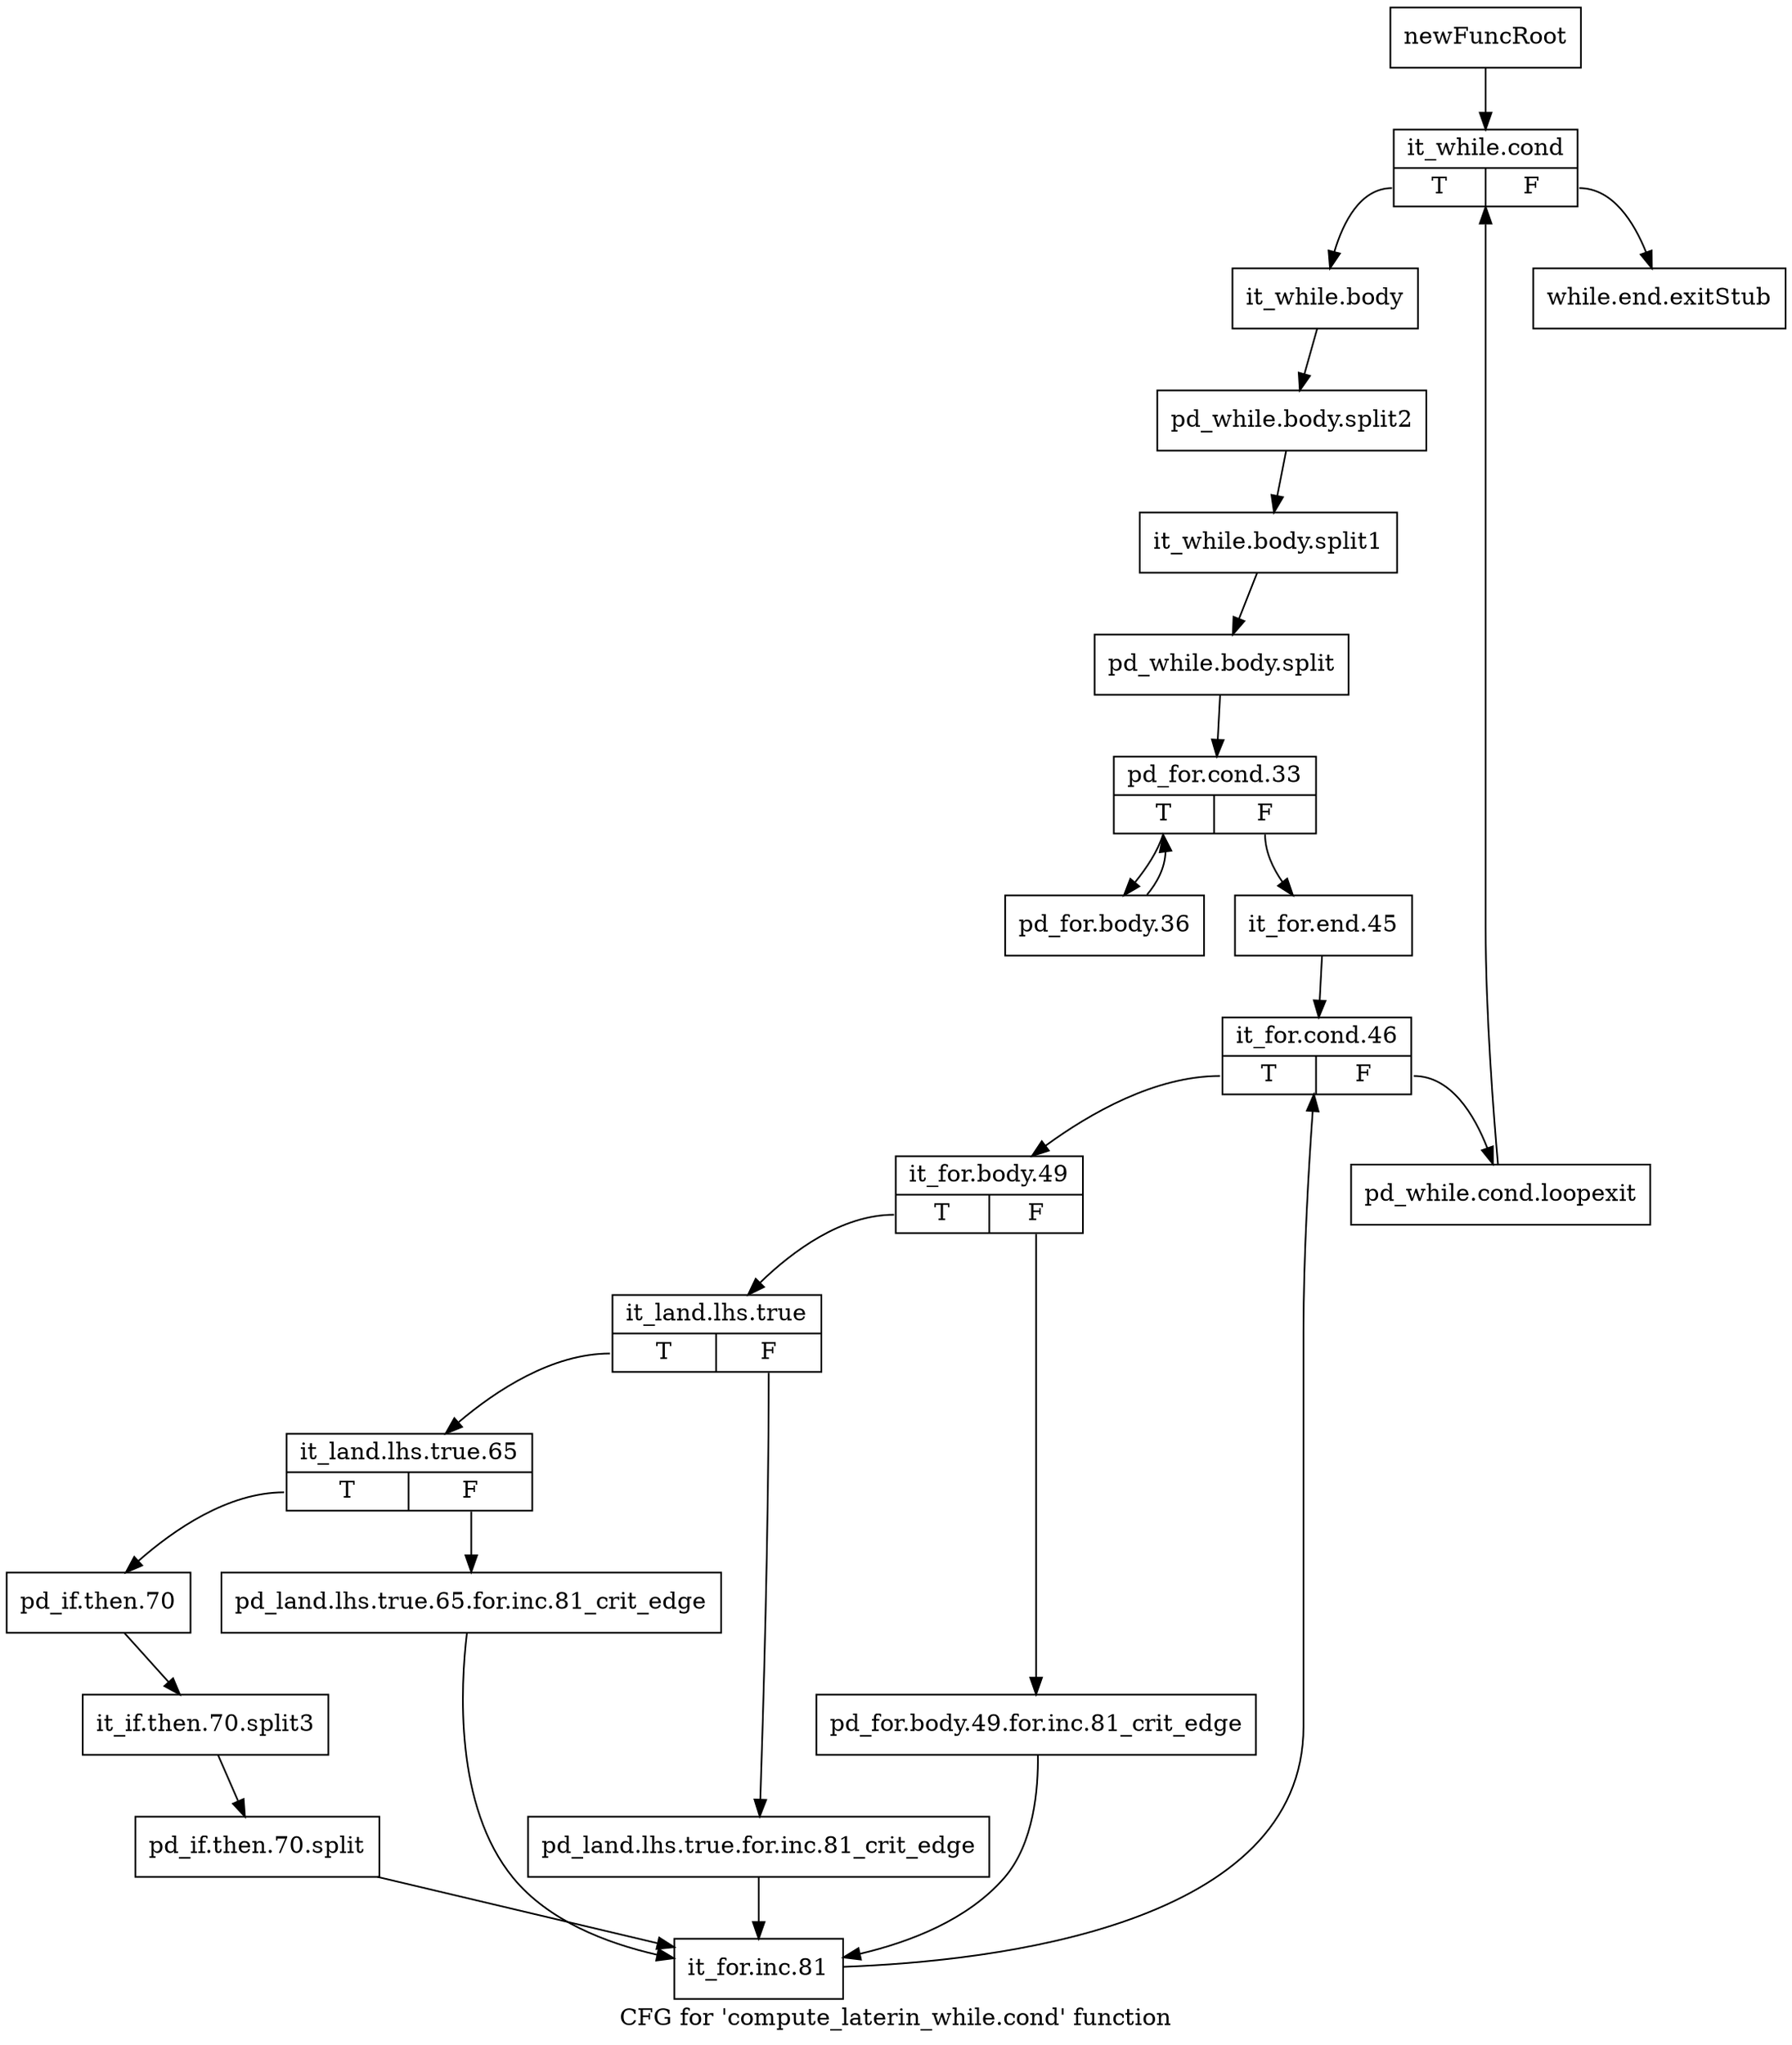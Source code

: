 digraph "CFG for 'compute_laterin_while.cond' function" {
	label="CFG for 'compute_laterin_while.cond' function";

	Node0xb3dfab0 [shape=record,label="{newFuncRoot}"];
	Node0xb3dfab0 -> Node0xb3dfb50;
	Node0xb3dfb00 [shape=record,label="{while.end.exitStub}"];
	Node0xb3dfb50 [shape=record,label="{it_while.cond|{<s0>T|<s1>F}}"];
	Node0xb3dfb50:s0 -> Node0xb3dfba0;
	Node0xb3dfb50:s1 -> Node0xb3dfb00;
	Node0xb3dfba0 [shape=record,label="{it_while.body}"];
	Node0xb3dfba0 -> Node0xf74c2f0;
	Node0xf74c2f0 [shape=record,label="{pd_while.body.split2}"];
	Node0xf74c2f0 -> Node0xf74c470;
	Node0xf74c470 [shape=record,label="{it_while.body.split1}"];
	Node0xf74c470 -> Node0xf74d790;
	Node0xf74d790 [shape=record,label="{pd_while.body.split}"];
	Node0xf74d790 -> Node0xb3dfbf0;
	Node0xb3dfbf0 [shape=record,label="{pd_for.cond.33|{<s0>T|<s1>F}}"];
	Node0xb3dfbf0:s0 -> Node0xb3dffb0;
	Node0xb3dfbf0:s1 -> Node0xb3dfc40;
	Node0xb3dfc40 [shape=record,label="{it_for.end.45}"];
	Node0xb3dfc40 -> Node0xb3dfc90;
	Node0xb3dfc90 [shape=record,label="{it_for.cond.46|{<s0>T|<s1>F}}"];
	Node0xb3dfc90:s0 -> Node0xb3dfd30;
	Node0xb3dfc90:s1 -> Node0xb3dfce0;
	Node0xb3dfce0 [shape=record,label="{pd_while.cond.loopexit}"];
	Node0xb3dfce0 -> Node0xb3dfb50;
	Node0xb3dfd30 [shape=record,label="{it_for.body.49|{<s0>T|<s1>F}}"];
	Node0xb3dfd30:s0 -> Node0xb3dfdd0;
	Node0xb3dfd30:s1 -> Node0xb3dfd80;
	Node0xb3dfd80 [shape=record,label="{pd_for.body.49.for.inc.81_crit_edge}"];
	Node0xb3dfd80 -> Node0xb3dff60;
	Node0xb3dfdd0 [shape=record,label="{it_land.lhs.true|{<s0>T|<s1>F}}"];
	Node0xb3dfdd0:s0 -> Node0xb3dfe70;
	Node0xb3dfdd0:s1 -> Node0xb3dfe20;
	Node0xb3dfe20 [shape=record,label="{pd_land.lhs.true.for.inc.81_crit_edge}"];
	Node0xb3dfe20 -> Node0xb3dff60;
	Node0xb3dfe70 [shape=record,label="{it_land.lhs.true.65|{<s0>T|<s1>F}}"];
	Node0xb3dfe70:s0 -> Node0xb3dff10;
	Node0xb3dfe70:s1 -> Node0xb3dfec0;
	Node0xb3dfec0 [shape=record,label="{pd_land.lhs.true.65.for.inc.81_crit_edge}"];
	Node0xb3dfec0 -> Node0xb3dff60;
	Node0xb3dff10 [shape=record,label="{pd_if.then.70}"];
	Node0xb3dff10 -> Node0xf66e1f0;
	Node0xf66e1f0 [shape=record,label="{it_if.then.70.split3}"];
	Node0xf66e1f0 -> Node0xf74c370;
	Node0xf74c370 [shape=record,label="{pd_if.then.70.split}"];
	Node0xf74c370 -> Node0xb3dff60;
	Node0xb3dff60 [shape=record,label="{it_for.inc.81}"];
	Node0xb3dff60 -> Node0xb3dfc90;
	Node0xb3dffb0 [shape=record,label="{pd_for.body.36}"];
	Node0xb3dffb0 -> Node0xb3dfbf0;
}
